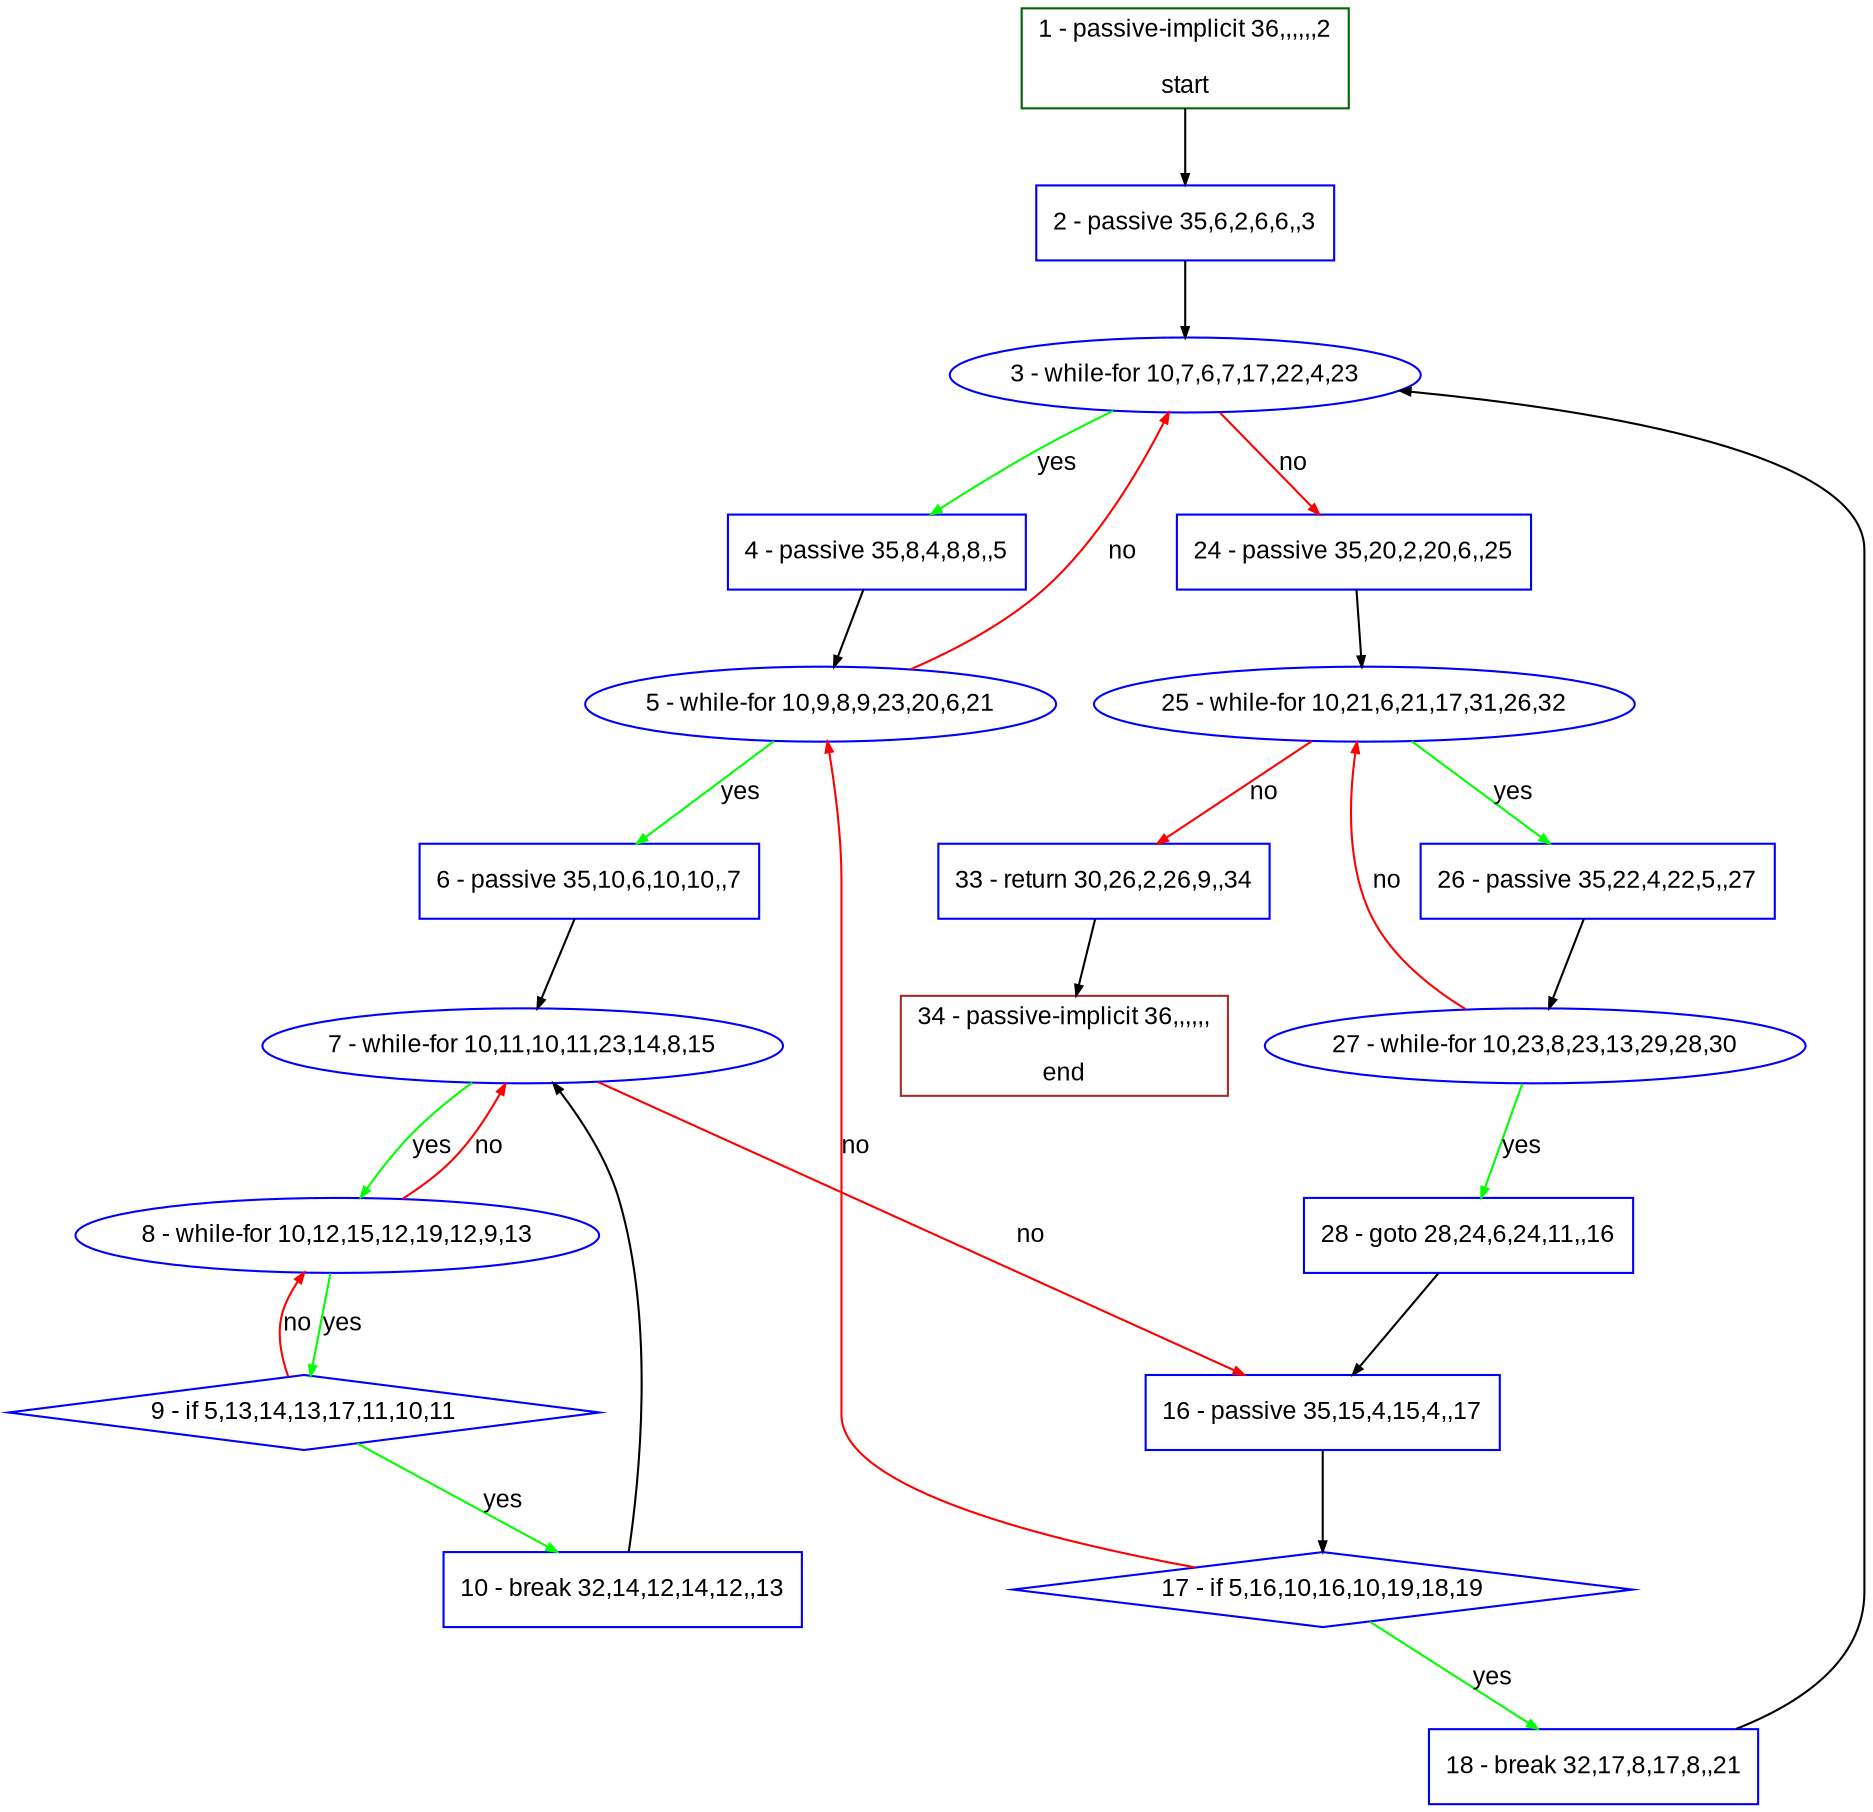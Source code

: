 digraph "" {
  graph [bgcolor="white", fillcolor="#FFFFCC", pack="true", packmode="clust", fontname="Arial", label="", fontsize="12", compound="true", style="rounded,filled"];
  node [node_initialized="no", fillcolor="white", fontname="Arial", label="", color="grey", fontsize="12", fixedsize="false", compound="true", shape="rectangle", style="filled"];
  edge [arrowtail="none", lhead="", fontcolor="black", fontname="Arial", label="", color="black", fontsize="12", arrowhead="normal", arrowsize="0.5", compound="true", ltail="", dir="forward"];
  __N1 [fillcolor="#ffffff", label="2 - passive 35,6,2,6,6,,3", color="#0000ff", shape="box", style="filled"];
  __N2 [fillcolor="#ffffff", label="1 - passive-implicit 36,,,,,,2\n\nstart", color="#006400", shape="box", style="filled"];
  __N3 [fillcolor="#ffffff", label="3 - while-for 10,7,6,7,17,22,4,23", color="#0000ff", shape="oval", style="filled"];
  __N4 [fillcolor="#ffffff", label="4 - passive 35,8,4,8,8,,5", color="#0000ff", shape="box", style="filled"];
  __N5 [fillcolor="#ffffff", label="24 - passive 35,20,2,20,6,,25", color="#0000ff", shape="box", style="filled"];
  __N6 [fillcolor="#ffffff", label="5 - while-for 10,9,8,9,23,20,6,21", color="#0000ff", shape="oval", style="filled"];
  __N7 [fillcolor="#ffffff", label="6 - passive 35,10,6,10,10,,7", color="#0000ff", shape="box", style="filled"];
  __N8 [fillcolor="#ffffff", label="7 - while-for 10,11,10,11,23,14,8,15", color="#0000ff", shape="oval", style="filled"];
  __N9 [fillcolor="#ffffff", label="8 - while-for 10,12,15,12,19,12,9,13", color="#0000ff", shape="oval", style="filled"];
  __N10 [fillcolor="#ffffff", label="16 - passive 35,15,4,15,4,,17", color="#0000ff", shape="box", style="filled"];
  __N11 [fillcolor="#ffffff", label="9 - if 5,13,14,13,17,11,10,11", color="#0000ff", shape="diamond", style="filled"];
  __N12 [fillcolor="#ffffff", label="10 - break 32,14,12,14,12,,13", color="#0000ff", shape="box", style="filled"];
  __N13 [fillcolor="#ffffff", label="17 - if 5,16,10,16,10,19,18,19", color="#0000ff", shape="diamond", style="filled"];
  __N14 [fillcolor="#ffffff", label="18 - break 32,17,8,17,8,,21", color="#0000ff", shape="box", style="filled"];
  __N15 [fillcolor="#ffffff", label="25 - while-for 10,21,6,21,17,31,26,32", color="#0000ff", shape="oval", style="filled"];
  __N16 [fillcolor="#ffffff", label="26 - passive 35,22,4,22,5,,27", color="#0000ff", shape="box", style="filled"];
  __N17 [fillcolor="#ffffff", label="33 - return 30,26,2,26,9,,34", color="#0000ff", shape="box", style="filled"];
  __N18 [fillcolor="#ffffff", label="27 - while-for 10,23,8,23,13,29,28,30", color="#0000ff", shape="oval", style="filled"];
  __N19 [fillcolor="#ffffff", label="28 - goto 28,24,6,24,11,,16", color="#0000ff", shape="box", style="filled"];
  __N20 [fillcolor="#ffffff", label="34 - passive-implicit 36,,,,,,\n\nend", color="#a52a2a", shape="box", style="filled"];
  __N2 -> __N1 [arrowtail="none", color="#000000", label="", arrowhead="normal", dir="forward"];
  __N1 -> __N3 [arrowtail="none", color="#000000", label="", arrowhead="normal", dir="forward"];
  __N3 -> __N4 [arrowtail="none", color="#00ff00", label="yes", arrowhead="normal", dir="forward"];
  __N3 -> __N5 [arrowtail="none", color="#ff0000", label="no", arrowhead="normal", dir="forward"];
  __N4 -> __N6 [arrowtail="none", color="#000000", label="", arrowhead="normal", dir="forward"];
  __N6 -> __N3 [arrowtail="none", color="#ff0000", label="no", arrowhead="normal", dir="forward"];
  __N6 -> __N7 [arrowtail="none", color="#00ff00", label="yes", arrowhead="normal", dir="forward"];
  __N7 -> __N8 [arrowtail="none", color="#000000", label="", arrowhead="normal", dir="forward"];
  __N8 -> __N9 [arrowtail="none", color="#00ff00", label="yes", arrowhead="normal", dir="forward"];
  __N9 -> __N8 [arrowtail="none", color="#ff0000", label="no", arrowhead="normal", dir="forward"];
  __N8 -> __N10 [arrowtail="none", color="#ff0000", label="no", arrowhead="normal", dir="forward"];
  __N9 -> __N11 [arrowtail="none", color="#00ff00", label="yes", arrowhead="normal", dir="forward"];
  __N11 -> __N9 [arrowtail="none", color="#ff0000", label="no", arrowhead="normal", dir="forward"];
  __N11 -> __N12 [arrowtail="none", color="#00ff00", label="yes", arrowhead="normal", dir="forward"];
  __N12 -> __N8 [arrowtail="none", color="#000000", label="", arrowhead="normal", dir="forward"];
  __N10 -> __N13 [arrowtail="none", color="#000000", label="", arrowhead="normal", dir="forward"];
  __N13 -> __N6 [arrowtail="none", color="#ff0000", label="no", arrowhead="normal", dir="forward"];
  __N13 -> __N14 [arrowtail="none", color="#00ff00", label="yes", arrowhead="normal", dir="forward"];
  __N14 -> __N3 [arrowtail="none", color="#000000", label="", arrowhead="normal", dir="forward"];
  __N5 -> __N15 [arrowtail="none", color="#000000", label="", arrowhead="normal", dir="forward"];
  __N15 -> __N16 [arrowtail="none", color="#00ff00", label="yes", arrowhead="normal", dir="forward"];
  __N15 -> __N17 [arrowtail="none", color="#ff0000", label="no", arrowhead="normal", dir="forward"];
  __N16 -> __N18 [arrowtail="none", color="#000000", label="", arrowhead="normal", dir="forward"];
  __N18 -> __N15 [arrowtail="none", color="#ff0000", label="no", arrowhead="normal", dir="forward"];
  __N18 -> __N19 [arrowtail="none", color="#00ff00", label="yes", arrowhead="normal", dir="forward"];
  __N19 -> __N10 [arrowtail="none", color="#000000", label="", arrowhead="normal", dir="forward"];
  __N17 -> __N20 [arrowtail="none", color="#000000", label="", arrowhead="normal", dir="forward"];
}
